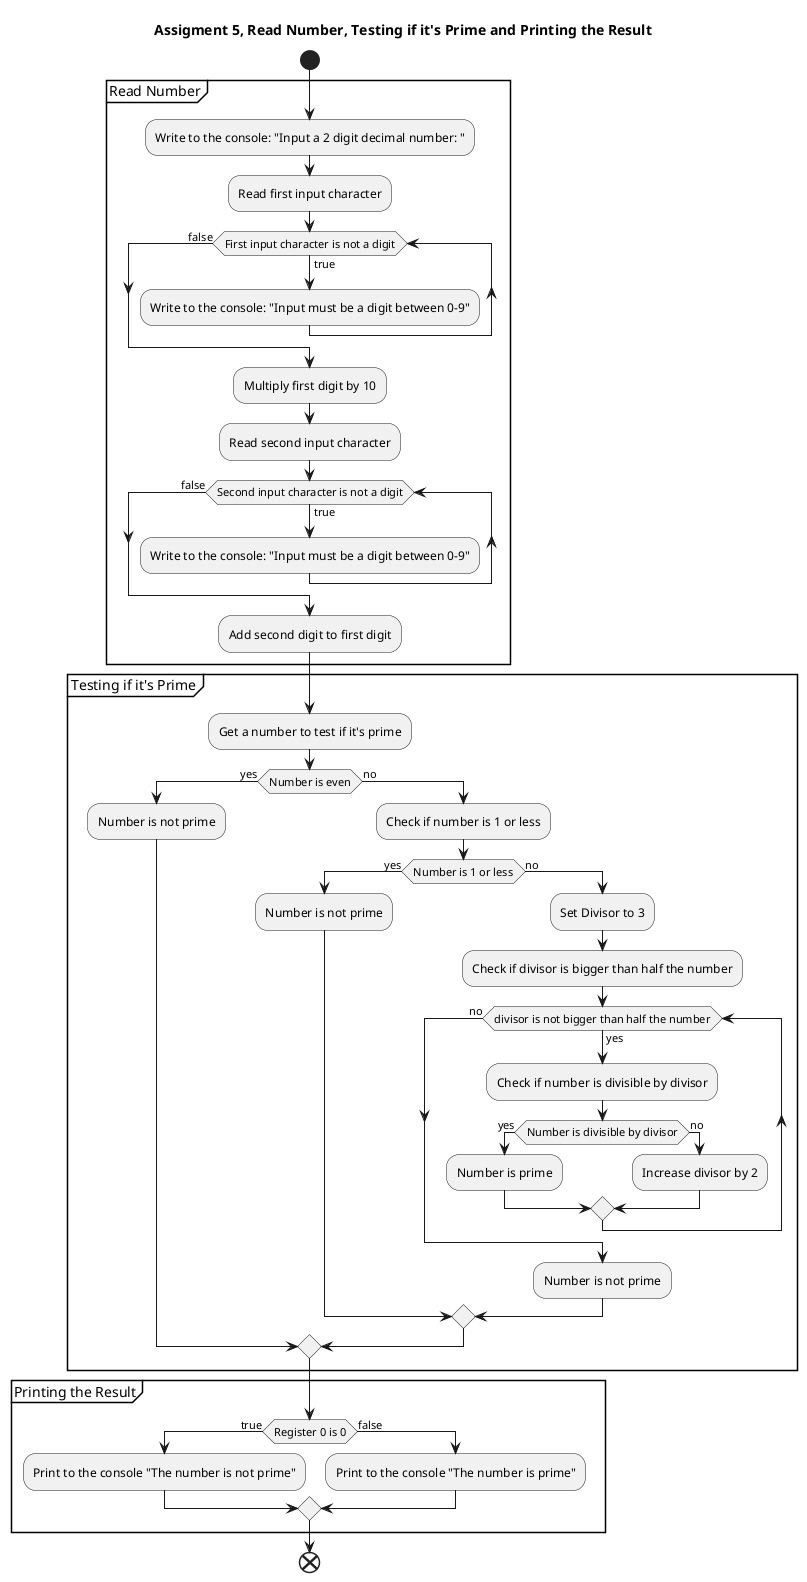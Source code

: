 @startuml assignment_5
skinparam linetype ortho
hide empty methods
hide empty fields
hide circle

title Assigment 5, Read Number, Testing if it's Prime and Printing the Result

start
partition "Read Number" {
    :Write to the console: "Input a 2 digit decimal number: ";
    :Read first input character;
    while (First input character is not a digit) is (true)
        :Write to the console: "Input must be a digit between 0-9";
    endwhile (false)
    :Multiply first digit by 10;
    :Read second input character;
    while (Second input character is not a digit) is (true)
        :Write to the console: "Input must be a digit between 0-9";
    endwhile (false)
    :Add second digit to first digit;
}

partition "Testing if it's Prime" {
    :Get a number to test if it's prime;
    if (Number is even) then (yes)
        :Number is not prime;
    else (no)
        :Check if number is 1 or less;
        if (Number is 1 or less) then (yes)
            :Number is not prime;
        else (no)
            :Set Divisor to 3;
            :Check if divisor is bigger than half the number;
            while (divisor is not bigger than half the number) is (yes)
                :Check if number is divisible by divisor;
                if (Number is divisible by divisor) then (yes)
                    :Number is prime;
                else (no)
                    :Increase divisor by 2;
                endif
            endwhile (no)
            :Number is not prime;
        endif
    endif
}

partition "Printing the Result" {
    if (Register 0 is 0) then (true)
        :Print to the console "The number is not prime";
    else (false)
        :Print to the console "The number is prime";
    endif
}
end

@enduml